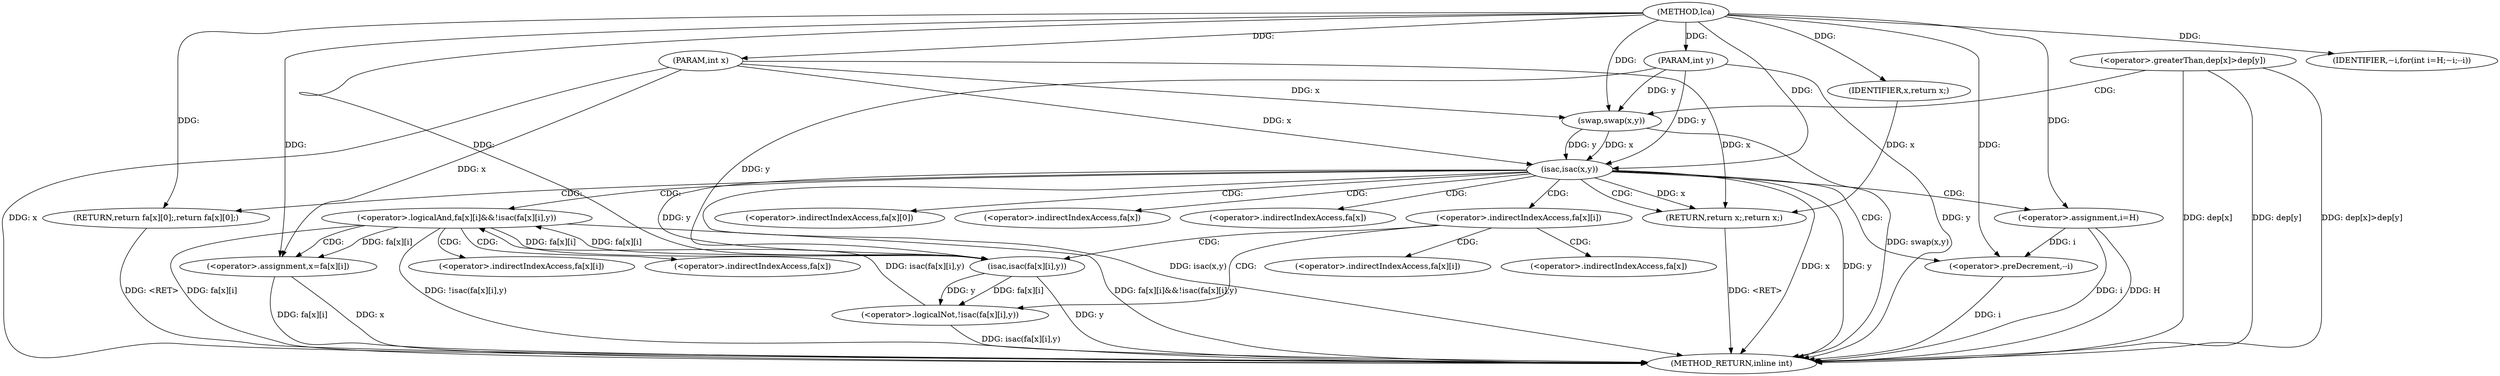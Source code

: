 digraph "lca" {  
"1000276" [label = "(METHOD,lca)" ]
"1000333" [label = "(METHOD_RETURN,inline int)" ]
"1000277" [label = "(PARAM,int x)" ]
"1000278" [label = "(PARAM,int y)" ]
"1000327" [label = "(RETURN,return fa[x][0];,return fa[x][0];)" ]
"1000281" [label = "(<operator>.greaterThan,dep[x]>dep[y])" ]
"1000288" [label = "(swap,swap(x,y))" ]
"1000292" [label = "(isac,isac(x,y))" ]
"1000295" [label = "(RETURN,return x;,return x;)" ]
"1000299" [label = "(<operator>.assignment,i=H)" ]
"1000302" [label = "(IDENTIFIER,~i,for(int i=H;~i;--i))" ]
"1000303" [label = "(<operator>.preDecrement,--i)" ]
"1000296" [label = "(IDENTIFIER,x,return x;)" ]
"1000306" [label = "(<operator>.logicalAnd,fa[x][i]&&!isac(fa[x][i],y))" ]
"1000320" [label = "(<operator>.assignment,x=fa[x][i])" ]
"1000312" [label = "(<operator>.logicalNot,!isac(fa[x][i],y))" ]
"1000313" [label = "(isac,isac(fa[x][i],y))" ]
"1000328" [label = "(<operator>.indirectIndexAccess,fa[x][0])" ]
"1000329" [label = "(<operator>.indirectIndexAccess,fa[x])" ]
"1000307" [label = "(<operator>.indirectIndexAccess,fa[x][i])" ]
"1000322" [label = "(<operator>.indirectIndexAccess,fa[x][i])" ]
"1000308" [label = "(<operator>.indirectIndexAccess,fa[x])" ]
"1000323" [label = "(<operator>.indirectIndexAccess,fa[x])" ]
"1000314" [label = "(<operator>.indirectIndexAccess,fa[x][i])" ]
"1000315" [label = "(<operator>.indirectIndexAccess,fa[x])" ]
  "1000327" -> "1000333"  [ label = "DDG: <RET>"] 
  "1000277" -> "1000333"  [ label = "DDG: x"] 
  "1000278" -> "1000333"  [ label = "DDG: y"] 
  "1000281" -> "1000333"  [ label = "DDG: dep[x]"] 
  "1000281" -> "1000333"  [ label = "DDG: dep[y]"] 
  "1000281" -> "1000333"  [ label = "DDG: dep[x]>dep[y]"] 
  "1000288" -> "1000333"  [ label = "DDG: swap(x,y)"] 
  "1000292" -> "1000333"  [ label = "DDG: x"] 
  "1000292" -> "1000333"  [ label = "DDG: y"] 
  "1000292" -> "1000333"  [ label = "DDG: isac(x,y)"] 
  "1000299" -> "1000333"  [ label = "DDG: i"] 
  "1000306" -> "1000333"  [ label = "DDG: fa[x][i]"] 
  "1000313" -> "1000333"  [ label = "DDG: y"] 
  "1000312" -> "1000333"  [ label = "DDG: isac(fa[x][i],y)"] 
  "1000306" -> "1000333"  [ label = "DDG: !isac(fa[x][i],y)"] 
  "1000306" -> "1000333"  [ label = "DDG: fa[x][i]&&!isac(fa[x][i],y)"] 
  "1000320" -> "1000333"  [ label = "DDG: x"] 
  "1000320" -> "1000333"  [ label = "DDG: fa[x][i]"] 
  "1000303" -> "1000333"  [ label = "DDG: i"] 
  "1000295" -> "1000333"  [ label = "DDG: <RET>"] 
  "1000299" -> "1000333"  [ label = "DDG: H"] 
  "1000276" -> "1000277"  [ label = "DDG: "] 
  "1000276" -> "1000278"  [ label = "DDG: "] 
  "1000276" -> "1000327"  [ label = "DDG: "] 
  "1000296" -> "1000295"  [ label = "DDG: x"] 
  "1000292" -> "1000295"  [ label = "DDG: x"] 
  "1000277" -> "1000295"  [ label = "DDG: x"] 
  "1000276" -> "1000299"  [ label = "DDG: "] 
  "1000276" -> "1000302"  [ label = "DDG: "] 
  "1000277" -> "1000288"  [ label = "DDG: x"] 
  "1000276" -> "1000288"  [ label = "DDG: "] 
  "1000278" -> "1000288"  [ label = "DDG: y"] 
  "1000288" -> "1000292"  [ label = "DDG: x"] 
  "1000277" -> "1000292"  [ label = "DDG: x"] 
  "1000276" -> "1000292"  [ label = "DDG: "] 
  "1000288" -> "1000292"  [ label = "DDG: y"] 
  "1000278" -> "1000292"  [ label = "DDG: y"] 
  "1000276" -> "1000296"  [ label = "DDG: "] 
  "1000299" -> "1000303"  [ label = "DDG: i"] 
  "1000276" -> "1000303"  [ label = "DDG: "] 
  "1000306" -> "1000320"  [ label = "DDG: fa[x][i]"] 
  "1000313" -> "1000306"  [ label = "DDG: fa[x][i]"] 
  "1000312" -> "1000306"  [ label = "DDG: isac(fa[x][i],y)"] 
  "1000277" -> "1000320"  [ label = "DDG: x"] 
  "1000276" -> "1000320"  [ label = "DDG: "] 
  "1000313" -> "1000312"  [ label = "DDG: fa[x][i]"] 
  "1000313" -> "1000312"  [ label = "DDG: y"] 
  "1000306" -> "1000313"  [ label = "DDG: fa[x][i]"] 
  "1000292" -> "1000313"  [ label = "DDG: y"] 
  "1000278" -> "1000313"  [ label = "DDG: y"] 
  "1000276" -> "1000313"  [ label = "DDG: "] 
  "1000281" -> "1000288"  [ label = "CDG: "] 
  "1000292" -> "1000328"  [ label = "CDG: "] 
  "1000292" -> "1000299"  [ label = "CDG: "] 
  "1000292" -> "1000329"  [ label = "CDG: "] 
  "1000292" -> "1000327"  [ label = "CDG: "] 
  "1000292" -> "1000295"  [ label = "CDG: "] 
  "1000292" -> "1000303"  [ label = "CDG: "] 
  "1000292" -> "1000308"  [ label = "CDG: "] 
  "1000292" -> "1000307"  [ label = "CDG: "] 
  "1000292" -> "1000306"  [ label = "CDG: "] 
  "1000306" -> "1000323"  [ label = "CDG: "] 
  "1000306" -> "1000320"  [ label = "CDG: "] 
  "1000306" -> "1000322"  [ label = "CDG: "] 
  "1000307" -> "1000315"  [ label = "CDG: "] 
  "1000307" -> "1000314"  [ label = "CDG: "] 
  "1000307" -> "1000312"  [ label = "CDG: "] 
  "1000307" -> "1000313"  [ label = "CDG: "] 
}
